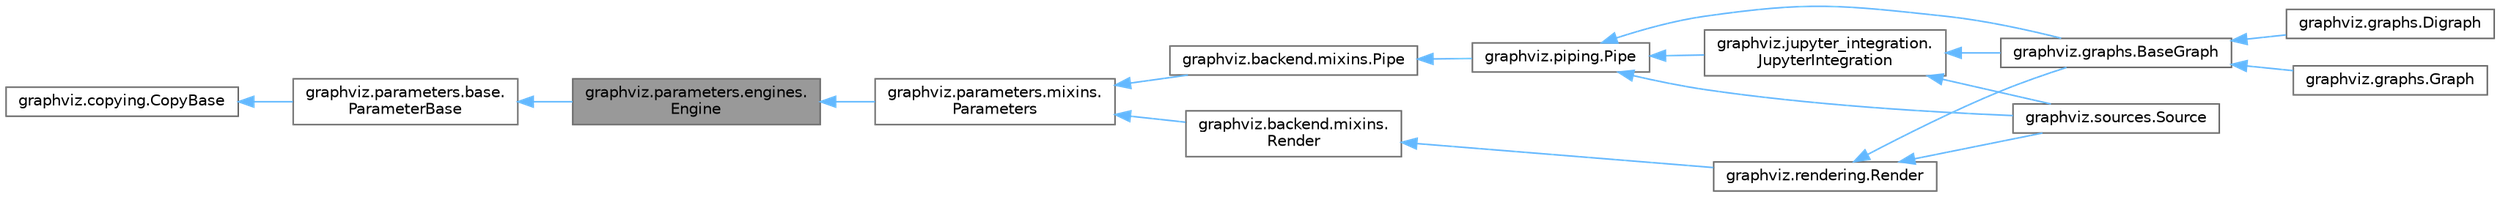 digraph "graphviz.parameters.engines.Engine"
{
 // LATEX_PDF_SIZE
  bgcolor="transparent";
  edge [fontname=Helvetica,fontsize=10,labelfontname=Helvetica,labelfontsize=10];
  node [fontname=Helvetica,fontsize=10,shape=box,height=0.2,width=0.4];
  rankdir="LR";
  Node1 [id="Node000001",label="graphviz.parameters.engines.\lEngine",height=0.2,width=0.4,color="gray40", fillcolor="grey60", style="filled", fontcolor="black",tooltip=" "];
  Node2 -> Node1 [id="edge1_Node000001_Node000002",dir="back",color="steelblue1",style="solid",tooltip=" "];
  Node2 [id="Node000002",label="graphviz.parameters.base.\lParameterBase",height=0.2,width=0.4,color="gray40", fillcolor="white", style="filled",URL="$classgraphviz_1_1parameters_1_1base_1_1_parameter_base.html",tooltip=" "];
  Node3 -> Node2 [id="edge2_Node000002_Node000003",dir="back",color="steelblue1",style="solid",tooltip=" "];
  Node3 [id="Node000003",label="graphviz.copying.CopyBase",height=0.2,width=0.4,color="gray40", fillcolor="white", style="filled",URL="$classgraphviz_1_1copying_1_1_copy_base.html",tooltip=" "];
  Node1 -> Node4 [id="edge3_Node000001_Node000004",dir="back",color="steelblue1",style="solid",tooltip=" "];
  Node4 [id="Node000004",label="graphviz.parameters.mixins.\lParameters",height=0.2,width=0.4,color="gray40", fillcolor="white", style="filled",URL="$classgraphviz_1_1parameters_1_1mixins_1_1_parameters.html",tooltip=" "];
  Node4 -> Node5 [id="edge4_Node000004_Node000005",dir="back",color="steelblue1",style="solid",tooltip=" "];
  Node5 [id="Node000005",label="graphviz.backend.mixins.Pipe",height=0.2,width=0.4,color="gray40", fillcolor="white", style="filled",URL="$classgraphviz_1_1backend_1_1mixins_1_1_pipe.html",tooltip=" "];
  Node5 -> Node6 [id="edge5_Node000005_Node000006",dir="back",color="steelblue1",style="solid",tooltip=" "];
  Node6 [id="Node000006",label="graphviz.piping.Pipe",height=0.2,width=0.4,color="gray40", fillcolor="white", style="filled",URL="$classgraphviz_1_1piping_1_1_pipe.html",tooltip=" "];
  Node6 -> Node7 [id="edge6_Node000006_Node000007",dir="back",color="steelblue1",style="solid",tooltip=" "];
  Node7 [id="Node000007",label="graphviz.graphs.BaseGraph",height=0.2,width=0.4,color="gray40", fillcolor="white", style="filled",URL="$classgraphviz_1_1graphs_1_1_base_graph.html",tooltip=" "];
  Node7 -> Node8 [id="edge7_Node000007_Node000008",dir="back",color="steelblue1",style="solid",tooltip=" "];
  Node8 [id="Node000008",label="graphviz.graphs.Digraph",height=0.2,width=0.4,color="gray40", fillcolor="white", style="filled",URL="$classgraphviz_1_1graphs_1_1_digraph.html",tooltip=" "];
  Node7 -> Node9 [id="edge8_Node000007_Node000009",dir="back",color="steelblue1",style="solid",tooltip=" "];
  Node9 [id="Node000009",label="graphviz.graphs.Graph",height=0.2,width=0.4,color="gray40", fillcolor="white", style="filled",URL="$classgraphviz_1_1graphs_1_1_graph.html",tooltip=" "];
  Node6 -> Node10 [id="edge9_Node000006_Node000010",dir="back",color="steelblue1",style="solid",tooltip=" "];
  Node10 [id="Node000010",label="graphviz.jupyter_integration.\lJupyterIntegration",height=0.2,width=0.4,color="gray40", fillcolor="white", style="filled",URL="$classgraphviz_1_1jupyter__integration_1_1_jupyter_integration.html",tooltip=" "];
  Node10 -> Node7 [id="edge10_Node000010_Node000007",dir="back",color="steelblue1",style="solid",tooltip=" "];
  Node10 -> Node11 [id="edge11_Node000010_Node000011",dir="back",color="steelblue1",style="solid",tooltip=" "];
  Node11 [id="Node000011",label="graphviz.sources.Source",height=0.2,width=0.4,color="gray40", fillcolor="white", style="filled",URL="$classgraphviz_1_1sources_1_1_source.html",tooltip=" "];
  Node6 -> Node11 [id="edge12_Node000006_Node000011",dir="back",color="steelblue1",style="solid",tooltip=" "];
  Node4 -> Node12 [id="edge13_Node000004_Node000012",dir="back",color="steelblue1",style="solid",tooltip=" "];
  Node12 [id="Node000012",label="graphviz.backend.mixins.\lRender",height=0.2,width=0.4,color="gray40", fillcolor="white", style="filled",URL="$classgraphviz_1_1backend_1_1mixins_1_1_render.html",tooltip=" "];
  Node12 -> Node13 [id="edge14_Node000012_Node000013",dir="back",color="steelblue1",style="solid",tooltip=" "];
  Node13 [id="Node000013",label="graphviz.rendering.Render",height=0.2,width=0.4,color="gray40", fillcolor="white", style="filled",URL="$classgraphviz_1_1rendering_1_1_render.html",tooltip=" "];
  Node13 -> Node7 [id="edge15_Node000013_Node000007",dir="back",color="steelblue1",style="solid",tooltip=" "];
  Node13 -> Node11 [id="edge16_Node000013_Node000011",dir="back",color="steelblue1",style="solid",tooltip=" "];
}
